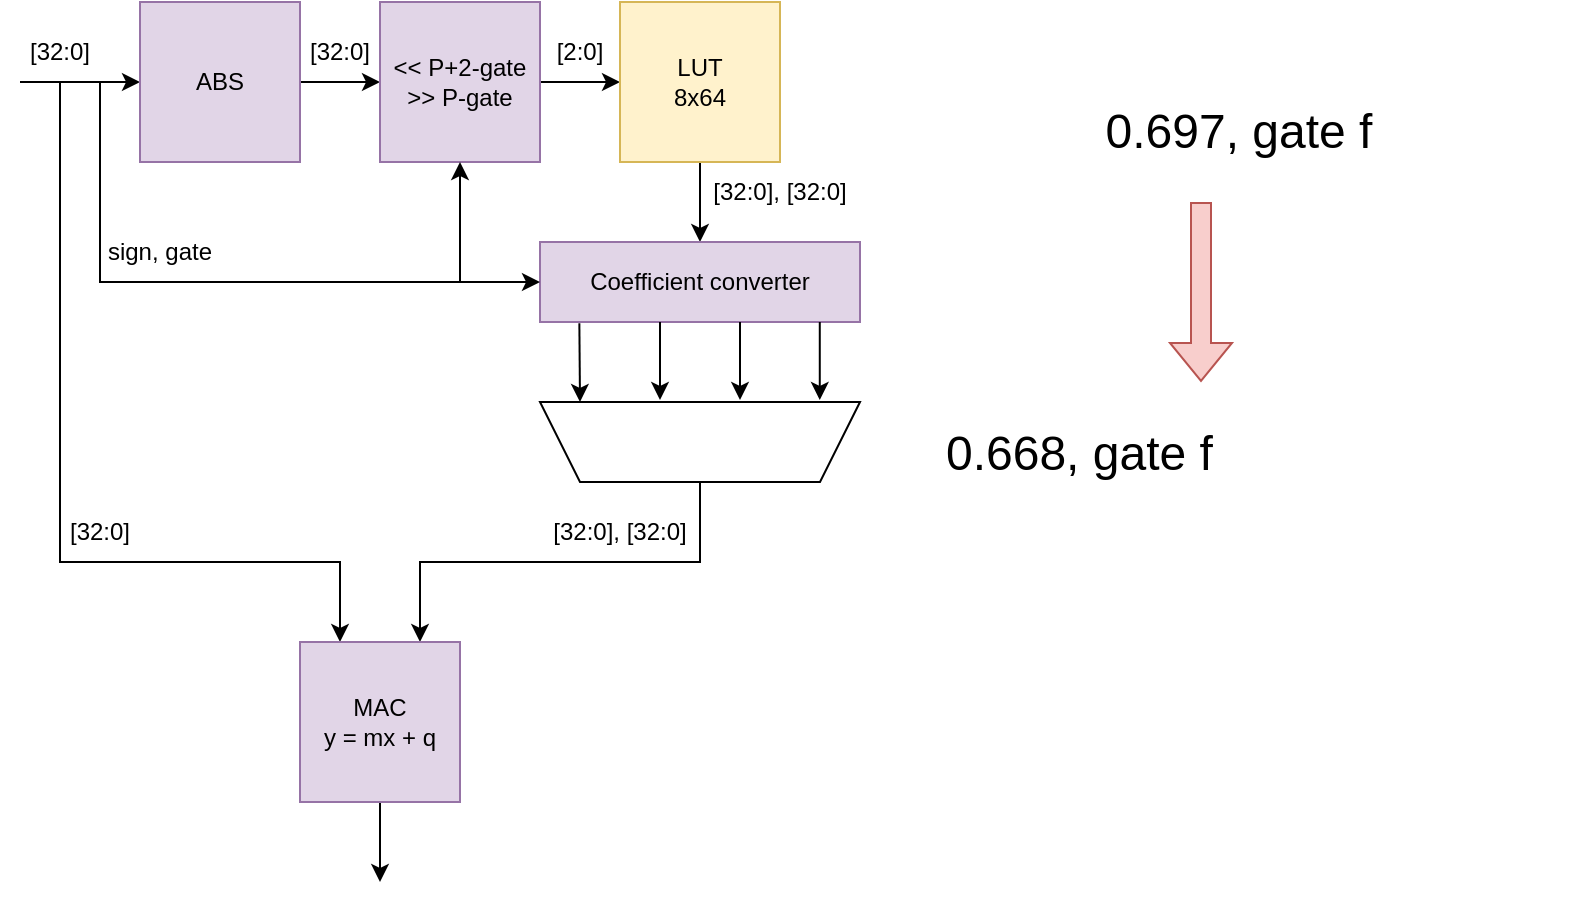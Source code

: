 <mxfile version="24.8.6">
  <diagram name="Page-1" id="RbRdEx7LKMOHVXa9Vndr">
    <mxGraphModel dx="1434" dy="822" grid="1" gridSize="10" guides="1" tooltips="1" connect="1" arrows="1" fold="1" page="1" pageScale="1" pageWidth="850" pageHeight="1100" math="0" shadow="0">
      <root>
        <mxCell id="0" />
        <mxCell id="1" parent="0" />
        <mxCell id="ZQ7gyXQi0KkHRQITgzZB-7" value="[32:0]" style="text;html=1;align=center;verticalAlign=middle;whiteSpace=wrap;rounded=0;" parent="1" vertex="1">
          <mxGeometry x="50" y="90" width="60" height="30" as="geometry" />
        </mxCell>
        <mxCell id="ZQ7gyXQi0KkHRQITgzZB-9" value="[32:0]" style="text;html=1;align=center;verticalAlign=middle;whiteSpace=wrap;rounded=0;" parent="1" vertex="1">
          <mxGeometry x="190" y="90" width="60" height="30" as="geometry" />
        </mxCell>
        <mxCell id="ZQ7gyXQi0KkHRQITgzZB-10" value="[2:0]" style="text;html=1;align=center;verticalAlign=middle;whiteSpace=wrap;rounded=0;" parent="1" vertex="1">
          <mxGeometry x="310" y="90" width="60" height="30" as="geometry" />
        </mxCell>
        <mxCell id="ZQ7gyXQi0KkHRQITgzZB-14" style="edgeStyle=orthogonalEdgeStyle;rounded=0;orthogonalLoop=1;jettySize=auto;html=1;startArrow=classic;startFill=1;endArrow=none;endFill=0;" parent="1" source="ZQ7gyXQi0KkHRQITgzZB-12" edge="1">
          <mxGeometry relative="1" as="geometry">
            <mxPoint x="60" y="120" as="targetPoint" />
          </mxGeometry>
        </mxCell>
        <mxCell id="ZQ7gyXQi0KkHRQITgzZB-15" style="edgeStyle=orthogonalEdgeStyle;rounded=0;orthogonalLoop=1;jettySize=auto;html=1;entryX=0;entryY=0.5;entryDx=0;entryDy=0;" parent="1" source="ZQ7gyXQi0KkHRQITgzZB-12" target="ZQ7gyXQi0KkHRQITgzZB-13" edge="1">
          <mxGeometry relative="1" as="geometry" />
        </mxCell>
        <mxCell id="ZQ7gyXQi0KkHRQITgzZB-12" value="&lt;div&gt;ABS&lt;/div&gt;" style="whiteSpace=wrap;html=1;aspect=fixed;fillColor=#e1d5e7;strokeColor=#9673a6;" parent="1" vertex="1">
          <mxGeometry x="120" y="80" width="80" height="80" as="geometry" />
        </mxCell>
        <mxCell id="ZQ7gyXQi0KkHRQITgzZB-16" style="edgeStyle=orthogonalEdgeStyle;rounded=0;orthogonalLoop=1;jettySize=auto;html=1;" parent="1" source="ZQ7gyXQi0KkHRQITgzZB-13" edge="1">
          <mxGeometry relative="1" as="geometry">
            <mxPoint x="360" y="120" as="targetPoint" />
          </mxGeometry>
        </mxCell>
        <mxCell id="ZQ7gyXQi0KkHRQITgzZB-13" value="&lt;div&gt;&amp;lt;&amp;lt; P+2-gate&lt;/div&gt;&lt;div&gt;&amp;gt;&amp;gt; P-gate&lt;br&gt;&lt;/div&gt;" style="whiteSpace=wrap;html=1;aspect=fixed;fillColor=#e1d5e7;strokeColor=#9673a6;" parent="1" vertex="1">
          <mxGeometry x="240" y="80" width="80" height="80" as="geometry" />
        </mxCell>
        <mxCell id="ZQ7gyXQi0KkHRQITgzZB-37" style="edgeStyle=orthogonalEdgeStyle;rounded=0;orthogonalLoop=1;jettySize=auto;html=1;entryX=0.5;entryY=0;entryDx=0;entryDy=0;" parent="1" source="ZQ7gyXQi0KkHRQITgzZB-17" target="ZQ7gyXQi0KkHRQITgzZB-36" edge="1">
          <mxGeometry relative="1" as="geometry" />
        </mxCell>
        <mxCell id="ZQ7gyXQi0KkHRQITgzZB-17" value="&lt;div&gt;LUT&lt;/div&gt;&lt;div&gt;8x64&lt;br&gt;&lt;/div&gt;" style="whiteSpace=wrap;html=1;aspect=fixed;fillColor=#fff2cc;strokeColor=#d6b656;" parent="1" vertex="1">
          <mxGeometry x="360" y="80" width="80" height="80" as="geometry" />
        </mxCell>
        <mxCell id="ZQ7gyXQi0KkHRQITgzZB-36" value="Coefficient converter" style="rounded=0;whiteSpace=wrap;html=1;fillColor=#e1d5e7;strokeColor=#9673a6;" parent="1" vertex="1">
          <mxGeometry x="320" y="200" width="160" height="40" as="geometry" />
        </mxCell>
        <mxCell id="ZQ7gyXQi0KkHRQITgzZB-38" value="[32:0], [32:0]" style="text;html=1;align=center;verticalAlign=middle;whiteSpace=wrap;rounded=0;" parent="1" vertex="1">
          <mxGeometry x="400" y="160" width="80" height="30" as="geometry" />
        </mxCell>
        <mxCell id="ZQ7gyXQi0KkHRQITgzZB-39" value="" style="endArrow=classic;html=1;rounded=0;exitX=0.123;exitY=1.017;exitDx=0;exitDy=0;exitPerimeter=0;" parent="1" source="ZQ7gyXQi0KkHRQITgzZB-36" edge="1">
          <mxGeometry width="50" height="50" relative="1" as="geometry">
            <mxPoint x="410" y="310" as="sourcePoint" />
            <mxPoint x="340" y="280" as="targetPoint" />
          </mxGeometry>
        </mxCell>
        <mxCell id="ZQ7gyXQi0KkHRQITgzZB-42" value="" style="endArrow=classic;html=1;rounded=0;exitX=0.123;exitY=1.017;exitDx=0;exitDy=0;exitPerimeter=0;" parent="1" edge="1">
          <mxGeometry width="50" height="50" relative="1" as="geometry">
            <mxPoint x="380" y="240" as="sourcePoint" />
            <mxPoint x="380" y="279" as="targetPoint" />
          </mxGeometry>
        </mxCell>
        <mxCell id="ZQ7gyXQi0KkHRQITgzZB-43" value="" style="endArrow=classic;html=1;rounded=0;exitX=0.123;exitY=1.017;exitDx=0;exitDy=0;exitPerimeter=0;" parent="1" edge="1">
          <mxGeometry width="50" height="50" relative="1" as="geometry">
            <mxPoint x="420" y="240" as="sourcePoint" />
            <mxPoint x="420" y="279" as="targetPoint" />
          </mxGeometry>
        </mxCell>
        <mxCell id="ZQ7gyXQi0KkHRQITgzZB-44" value="" style="endArrow=classic;html=1;rounded=0;exitX=0.123;exitY=1.017;exitDx=0;exitDy=0;exitPerimeter=0;" parent="1" edge="1">
          <mxGeometry width="50" height="50" relative="1" as="geometry">
            <mxPoint x="459.89" y="240" as="sourcePoint" />
            <mxPoint x="459.89" y="279" as="targetPoint" />
          </mxGeometry>
        </mxCell>
        <mxCell id="ZQ7gyXQi0KkHRQITgzZB-53" style="edgeStyle=orthogonalEdgeStyle;rounded=0;orthogonalLoop=1;jettySize=auto;html=1;entryX=0.75;entryY=0;entryDx=0;entryDy=0;" parent="1" source="ZQ7gyXQi0KkHRQITgzZB-45" target="ZQ7gyXQi0KkHRQITgzZB-51" edge="1">
          <mxGeometry relative="1" as="geometry">
            <Array as="points">
              <mxPoint x="400" y="360" />
              <mxPoint x="260" y="360" />
            </Array>
          </mxGeometry>
        </mxCell>
        <mxCell id="ZQ7gyXQi0KkHRQITgzZB-45" value="" style="shape=trapezoid;perimeter=trapezoidPerimeter;whiteSpace=wrap;html=1;fixedSize=1;rotation=-180;" parent="1" vertex="1">
          <mxGeometry x="320" y="280" width="160" height="40" as="geometry" />
        </mxCell>
        <mxCell id="ZQ7gyXQi0KkHRQITgzZB-46" value="" style="endArrow=classic;html=1;rounded=0;entryX=0;entryY=0.5;entryDx=0;entryDy=0;" parent="1" target="ZQ7gyXQi0KkHRQITgzZB-36" edge="1">
          <mxGeometry width="50" height="50" relative="1" as="geometry">
            <mxPoint x="100" y="120" as="sourcePoint" />
            <mxPoint x="260" y="220" as="targetPoint" />
            <Array as="points">
              <mxPoint x="100" y="220" />
            </Array>
          </mxGeometry>
        </mxCell>
        <mxCell id="ZQ7gyXQi0KkHRQITgzZB-47" value="sign, gate" style="text;html=1;align=center;verticalAlign=middle;whiteSpace=wrap;rounded=0;" parent="1" vertex="1">
          <mxGeometry x="100" y="190" width="60" height="30" as="geometry" />
        </mxCell>
        <mxCell id="ZQ7gyXQi0KkHRQITgzZB-52" style="edgeStyle=orthogonalEdgeStyle;rounded=0;orthogonalLoop=1;jettySize=auto;html=1;exitX=0.25;exitY=0;exitDx=0;exitDy=0;startArrow=classic;startFill=1;endArrow=none;endFill=0;" parent="1" source="ZQ7gyXQi0KkHRQITgzZB-51" edge="1">
          <mxGeometry relative="1" as="geometry">
            <mxPoint x="80" y="120" as="targetPoint" />
            <Array as="points">
              <mxPoint x="220" y="360" />
              <mxPoint x="80" y="360" />
            </Array>
          </mxGeometry>
        </mxCell>
        <mxCell id="ZQ7gyXQi0KkHRQITgzZB-56" style="edgeStyle=orthogonalEdgeStyle;rounded=0;orthogonalLoop=1;jettySize=auto;html=1;" parent="1" source="ZQ7gyXQi0KkHRQITgzZB-51" edge="1">
          <mxGeometry relative="1" as="geometry">
            <mxPoint x="240" y="520" as="targetPoint" />
          </mxGeometry>
        </mxCell>
        <mxCell id="ZQ7gyXQi0KkHRQITgzZB-51" value="&lt;div&gt;MAC&lt;/div&gt;&lt;div&gt;y = mx + q&lt;br&gt;&lt;/div&gt;" style="whiteSpace=wrap;html=1;aspect=fixed;fillColor=#e1d5e7;strokeColor=#9673a6;" parent="1" vertex="1">
          <mxGeometry x="200" y="400" width="80" height="80" as="geometry" />
        </mxCell>
        <mxCell id="ZQ7gyXQi0KkHRQITgzZB-54" value="[32:0]" style="text;html=1;align=center;verticalAlign=middle;whiteSpace=wrap;rounded=0;" parent="1" vertex="1">
          <mxGeometry x="70" y="330" width="60" height="30" as="geometry" />
        </mxCell>
        <mxCell id="ZQ7gyXQi0KkHRQITgzZB-55" value="[32:0], [32:0]" style="text;html=1;align=center;verticalAlign=middle;whiteSpace=wrap;rounded=0;" parent="1" vertex="1">
          <mxGeometry x="320" y="330" width="80" height="30" as="geometry" />
        </mxCell>
        <mxCell id="ZQ7gyXQi0KkHRQITgzZB-90" value="" style="endArrow=classic;html=1;rounded=0;entryX=0.5;entryY=1;entryDx=0;entryDy=0;" parent="1" target="ZQ7gyXQi0KkHRQITgzZB-13" edge="1">
          <mxGeometry width="50" height="50" relative="1" as="geometry">
            <mxPoint x="280" y="220" as="sourcePoint" />
            <mxPoint x="410" y="240" as="targetPoint" />
          </mxGeometry>
        </mxCell>
        <mxCell id="Hlv2jqu2eeCga2WqvHVf-1" value="&lt;div&gt;&lt;font style=&quot;font-size: 24px;&quot;&gt;0.697, gate f&lt;br&gt;&lt;/font&gt;&lt;/div&gt;" style="text;html=1;align=center;verticalAlign=middle;whiteSpace=wrap;rounded=0;" vertex="1" parent="1">
          <mxGeometry x="500" y="130" width="339" height="30" as="geometry" />
        </mxCell>
        <mxCell id="Hlv2jqu2eeCga2WqvHVf-2" value="&lt;br&gt;&lt;table cellspacing=&quot;0&quot; border=&quot;0&quot;&gt;&lt;tbody&gt;&lt;tr&gt;&lt;td style=&quot;font-size: 24px;&quot; height=&quot;17&quot; align=&quot;right&quot; data-sheets-formula=&quot;=1/(1+EXP(-R[-4]C))&quot;&gt;0.668, gate f&lt;br&gt;&lt;/td&gt;&lt;/tr&gt;&lt;/tbody&gt;&lt;/table&gt;" style="text;whiteSpace=wrap;html=1;" vertex="1" parent="1">
          <mxGeometry x="519.5" y="270" width="300" height="110" as="geometry" />
        </mxCell>
        <mxCell id="Hlv2jqu2eeCga2WqvHVf-4" value="" style="shape=flexArrow;endArrow=classic;html=1;rounded=0;fillColor=#f8cecc;strokeColor=#b85450;" edge="1" parent="1">
          <mxGeometry width="50" height="50" relative="1" as="geometry">
            <mxPoint x="650.5" y="180" as="sourcePoint" />
            <mxPoint x="650.5" y="270" as="targetPoint" />
          </mxGeometry>
        </mxCell>
      </root>
    </mxGraphModel>
  </diagram>
</mxfile>
